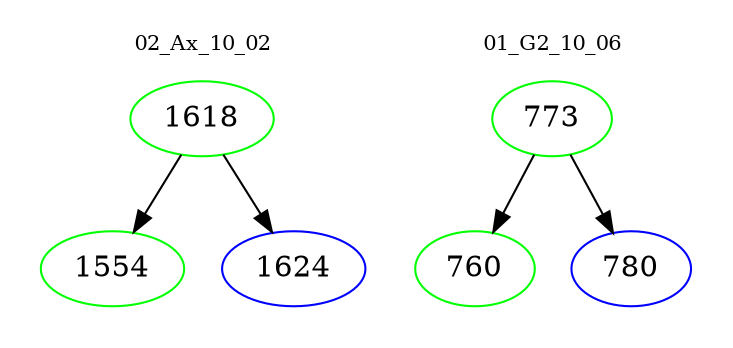 digraph{
subgraph cluster_0 {
color = white
label = "02_Ax_10_02";
fontsize=10;
T0_1618 [label="1618", color="green"]
T0_1618 -> T0_1554 [color="black"]
T0_1554 [label="1554", color="green"]
T0_1618 -> T0_1624 [color="black"]
T0_1624 [label="1624", color="blue"]
}
subgraph cluster_1 {
color = white
label = "01_G2_10_06";
fontsize=10;
T1_773 [label="773", color="green"]
T1_773 -> T1_760 [color="black"]
T1_760 [label="760", color="green"]
T1_773 -> T1_780 [color="black"]
T1_780 [label="780", color="blue"]
}
}
